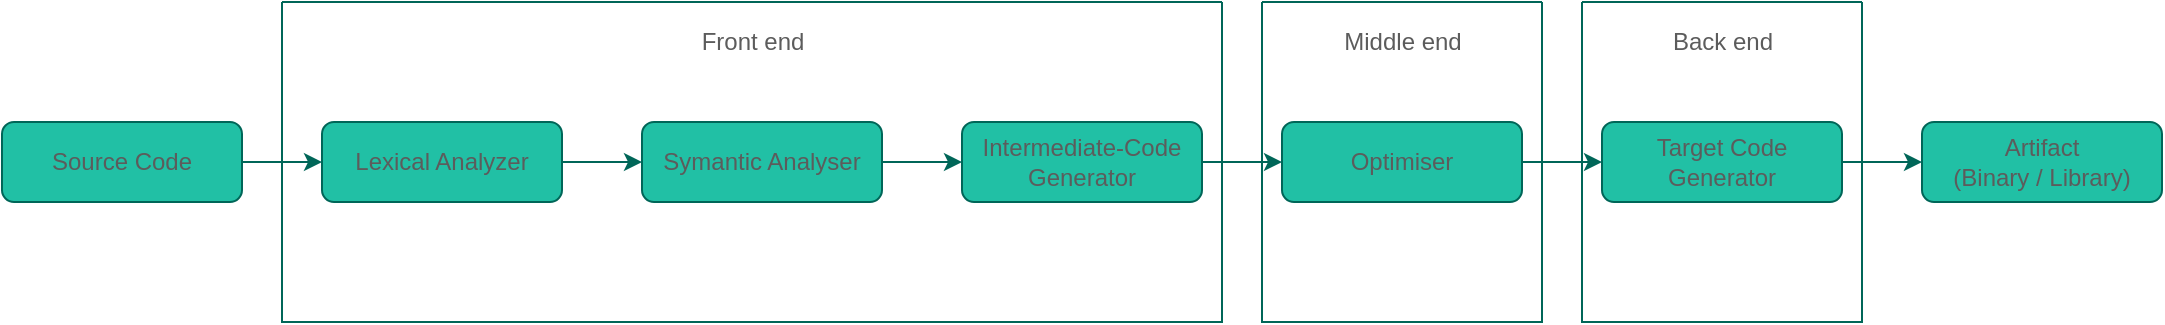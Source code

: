 <mxfile version="14.9.0" type="device"><diagram name="Page-1" id="42789a77-a242-8287-6e28-9cd8cfd52e62"><mxGraphModel dx="2062" dy="1052" grid="1" gridSize="10" guides="1" tooltips="1" connect="1" arrows="1" fold="1" page="1" pageScale="1" pageWidth="1100" pageHeight="850" math="0" shadow="0"><root><mxCell id="0"/><mxCell id="1" parent="0"/><mxCell id="q591KIigNglqc1efAttf-18" style="edgeStyle=orthogonalEdgeStyle;curved=0;rounded=1;sketch=0;orthogonalLoop=1;jettySize=auto;html=1;exitX=1;exitY=0.5;exitDx=0;exitDy=0;entryX=0;entryY=0.5;entryDx=0;entryDy=0;fontColor=#5C5C5C;strokeColor=#006658;fillColor=#21C0A5;" edge="1" parent="1" source="q591KIigNglqc1efAttf-13" target="q591KIigNglqc1efAttf-14"><mxGeometry relative="1" as="geometry"/></mxCell><mxCell id="q591KIigNglqc1efAttf-13" value="Source Code" style="rounded=1;whiteSpace=wrap;html=1;sketch=0;fillColor=#21C0A5;strokeColor=#006658;fontColor=#5C5C5C;" vertex="1" parent="1"><mxGeometry x="40" y="120" width="120" height="40" as="geometry"/></mxCell><mxCell id="q591KIigNglqc1efAttf-19" style="edgeStyle=orthogonalEdgeStyle;curved=0;rounded=1;sketch=0;orthogonalLoop=1;jettySize=auto;html=1;exitX=1;exitY=0.5;exitDx=0;exitDy=0;entryX=0;entryY=0.5;entryDx=0;entryDy=0;fontColor=#5C5C5C;strokeColor=#006658;fillColor=#21C0A5;" edge="1" parent="1" source="q591KIigNglqc1efAttf-14" target="q591KIigNglqc1efAttf-15"><mxGeometry relative="1" as="geometry"/></mxCell><mxCell id="q591KIigNglqc1efAttf-14" value="Lexical Analyzer" style="rounded=1;whiteSpace=wrap;html=1;sketch=0;fillColor=#21C0A5;strokeColor=#006658;fontColor=#5C5C5C;" vertex="1" parent="1"><mxGeometry x="200" y="120" width="120" height="40" as="geometry"/></mxCell><mxCell id="q591KIigNglqc1efAttf-20" style="edgeStyle=orthogonalEdgeStyle;curved=0;rounded=1;sketch=0;orthogonalLoop=1;jettySize=auto;html=1;exitX=1;exitY=0.5;exitDx=0;exitDy=0;entryX=0;entryY=0.5;entryDx=0;entryDy=0;fontColor=#5C5C5C;strokeColor=#006658;fillColor=#21C0A5;" edge="1" parent="1" source="q591KIigNglqc1efAttf-15" target="q591KIigNglqc1efAttf-16"><mxGeometry relative="1" as="geometry"/></mxCell><mxCell id="q591KIigNglqc1efAttf-15" value="Symantic Analyser" style="rounded=1;whiteSpace=wrap;html=1;sketch=0;fillColor=#21C0A5;strokeColor=#006658;fontColor=#5C5C5C;" vertex="1" parent="1"><mxGeometry x="360" y="120" width="120" height="40" as="geometry"/></mxCell><mxCell id="q591KIigNglqc1efAttf-21" style="edgeStyle=orthogonalEdgeStyle;curved=0;rounded=1;sketch=0;orthogonalLoop=1;jettySize=auto;html=1;exitX=1;exitY=0.5;exitDx=0;exitDy=0;entryX=0;entryY=0.5;entryDx=0;entryDy=0;fontColor=#5C5C5C;strokeColor=#006658;fillColor=#21C0A5;" edge="1" parent="1" source="q591KIigNglqc1efAttf-16" target="q591KIigNglqc1efAttf-17"><mxGeometry relative="1" as="geometry"/></mxCell><mxCell id="q591KIigNglqc1efAttf-16" value="Intermediate-Code Generator" style="rounded=1;whiteSpace=wrap;html=1;sketch=0;fillColor=#21C0A5;strokeColor=#006658;fontColor=#5C5C5C;" vertex="1" parent="1"><mxGeometry x="520" y="120" width="120" height="40" as="geometry"/></mxCell><mxCell id="q591KIigNglqc1efAttf-23" style="edgeStyle=orthogonalEdgeStyle;curved=0;rounded=1;sketch=0;orthogonalLoop=1;jettySize=auto;html=1;exitX=1;exitY=0.5;exitDx=0;exitDy=0;entryX=0;entryY=0.5;entryDx=0;entryDy=0;fontColor=#5C5C5C;strokeColor=#006658;fillColor=#21C0A5;" edge="1" parent="1" source="q591KIigNglqc1efAttf-17" target="q591KIigNglqc1efAttf-22"><mxGeometry relative="1" as="geometry"/></mxCell><mxCell id="q591KIigNglqc1efAttf-17" value="Optimiser" style="rounded=1;whiteSpace=wrap;html=1;sketch=0;fillColor=#21C0A5;strokeColor=#006658;fontColor=#5C5C5C;" vertex="1" parent="1"><mxGeometry x="680" y="120" width="120" height="40" as="geometry"/></mxCell><mxCell id="q591KIigNglqc1efAttf-29" style="edgeStyle=orthogonalEdgeStyle;curved=0;rounded=1;sketch=0;orthogonalLoop=1;jettySize=auto;html=1;exitX=1;exitY=0.5;exitDx=0;exitDy=0;entryX=0;entryY=0.5;entryDx=0;entryDy=0;fontColor=#5C5C5C;strokeColor=#006658;fillColor=#21C0A5;" edge="1" parent="1" source="q591KIigNglqc1efAttf-22" target="q591KIigNglqc1efAttf-28"><mxGeometry relative="1" as="geometry"/></mxCell><mxCell id="q591KIigNglqc1efAttf-22" value="Target Code Generator" style="rounded=1;whiteSpace=wrap;html=1;sketch=0;fillColor=#21C0A5;strokeColor=#006658;fontColor=#5C5C5C;" vertex="1" parent="1"><mxGeometry x="840" y="120" width="120" height="40" as="geometry"/></mxCell><mxCell id="q591KIigNglqc1efAttf-24" value="" style="swimlane;startSize=0;rounded=0;sketch=0;fontColor=#5C5C5C;strokeColor=#006658;fillColor=#21C0A5;" vertex="1" parent="1"><mxGeometry x="180" y="60" width="470" height="160" as="geometry"/></mxCell><mxCell id="q591KIigNglqc1efAttf-25" value="Front end" style="text;html=1;align=center;verticalAlign=middle;resizable=0;points=[];autosize=1;strokeColor=none;fontColor=#5C5C5C;" vertex="1" parent="q591KIigNglqc1efAttf-24"><mxGeometry x="200" y="10" width="70" height="20" as="geometry"/></mxCell><mxCell id="q591KIigNglqc1efAttf-26" value="" style="swimlane;startSize=0;rounded=0;sketch=0;fontColor=#5C5C5C;strokeColor=#006658;fillColor=#21C0A5;" vertex="1" parent="1"><mxGeometry x="830" y="60" width="140" height="160" as="geometry"/></mxCell><mxCell id="q591KIigNglqc1efAttf-27" value="Back end" style="text;html=1;align=center;verticalAlign=middle;resizable=0;points=[];autosize=1;strokeColor=none;fontColor=#5C5C5C;" vertex="1" parent="q591KIigNglqc1efAttf-26"><mxGeometry x="35" y="10" width="70" height="20" as="geometry"/></mxCell><mxCell id="q591KIigNglqc1efAttf-28" value="Artifact&lt;br&gt;(Binary / Library)" style="rounded=1;whiteSpace=wrap;html=1;sketch=0;fillColor=#21C0A5;strokeColor=#006658;fontColor=#5C5C5C;" vertex="1" parent="1"><mxGeometry x="1000" y="120" width="120" height="40" as="geometry"/></mxCell><mxCell id="q591KIigNglqc1efAttf-30" value="" style="swimlane;startSize=0;rounded=0;sketch=0;fontColor=#5C5C5C;strokeColor=#006658;fillColor=#21C0A5;" vertex="1" parent="1"><mxGeometry x="670" y="60" width="140" height="160" as="geometry"/></mxCell><mxCell id="q591KIigNglqc1efAttf-31" value="Middle end" style="text;html=1;align=center;verticalAlign=middle;resizable=0;points=[];autosize=1;strokeColor=none;fontColor=#5C5C5C;" vertex="1" parent="q591KIigNglqc1efAttf-30"><mxGeometry x="35" y="10" width="70" height="20" as="geometry"/></mxCell></root></mxGraphModel></diagram></mxfile>